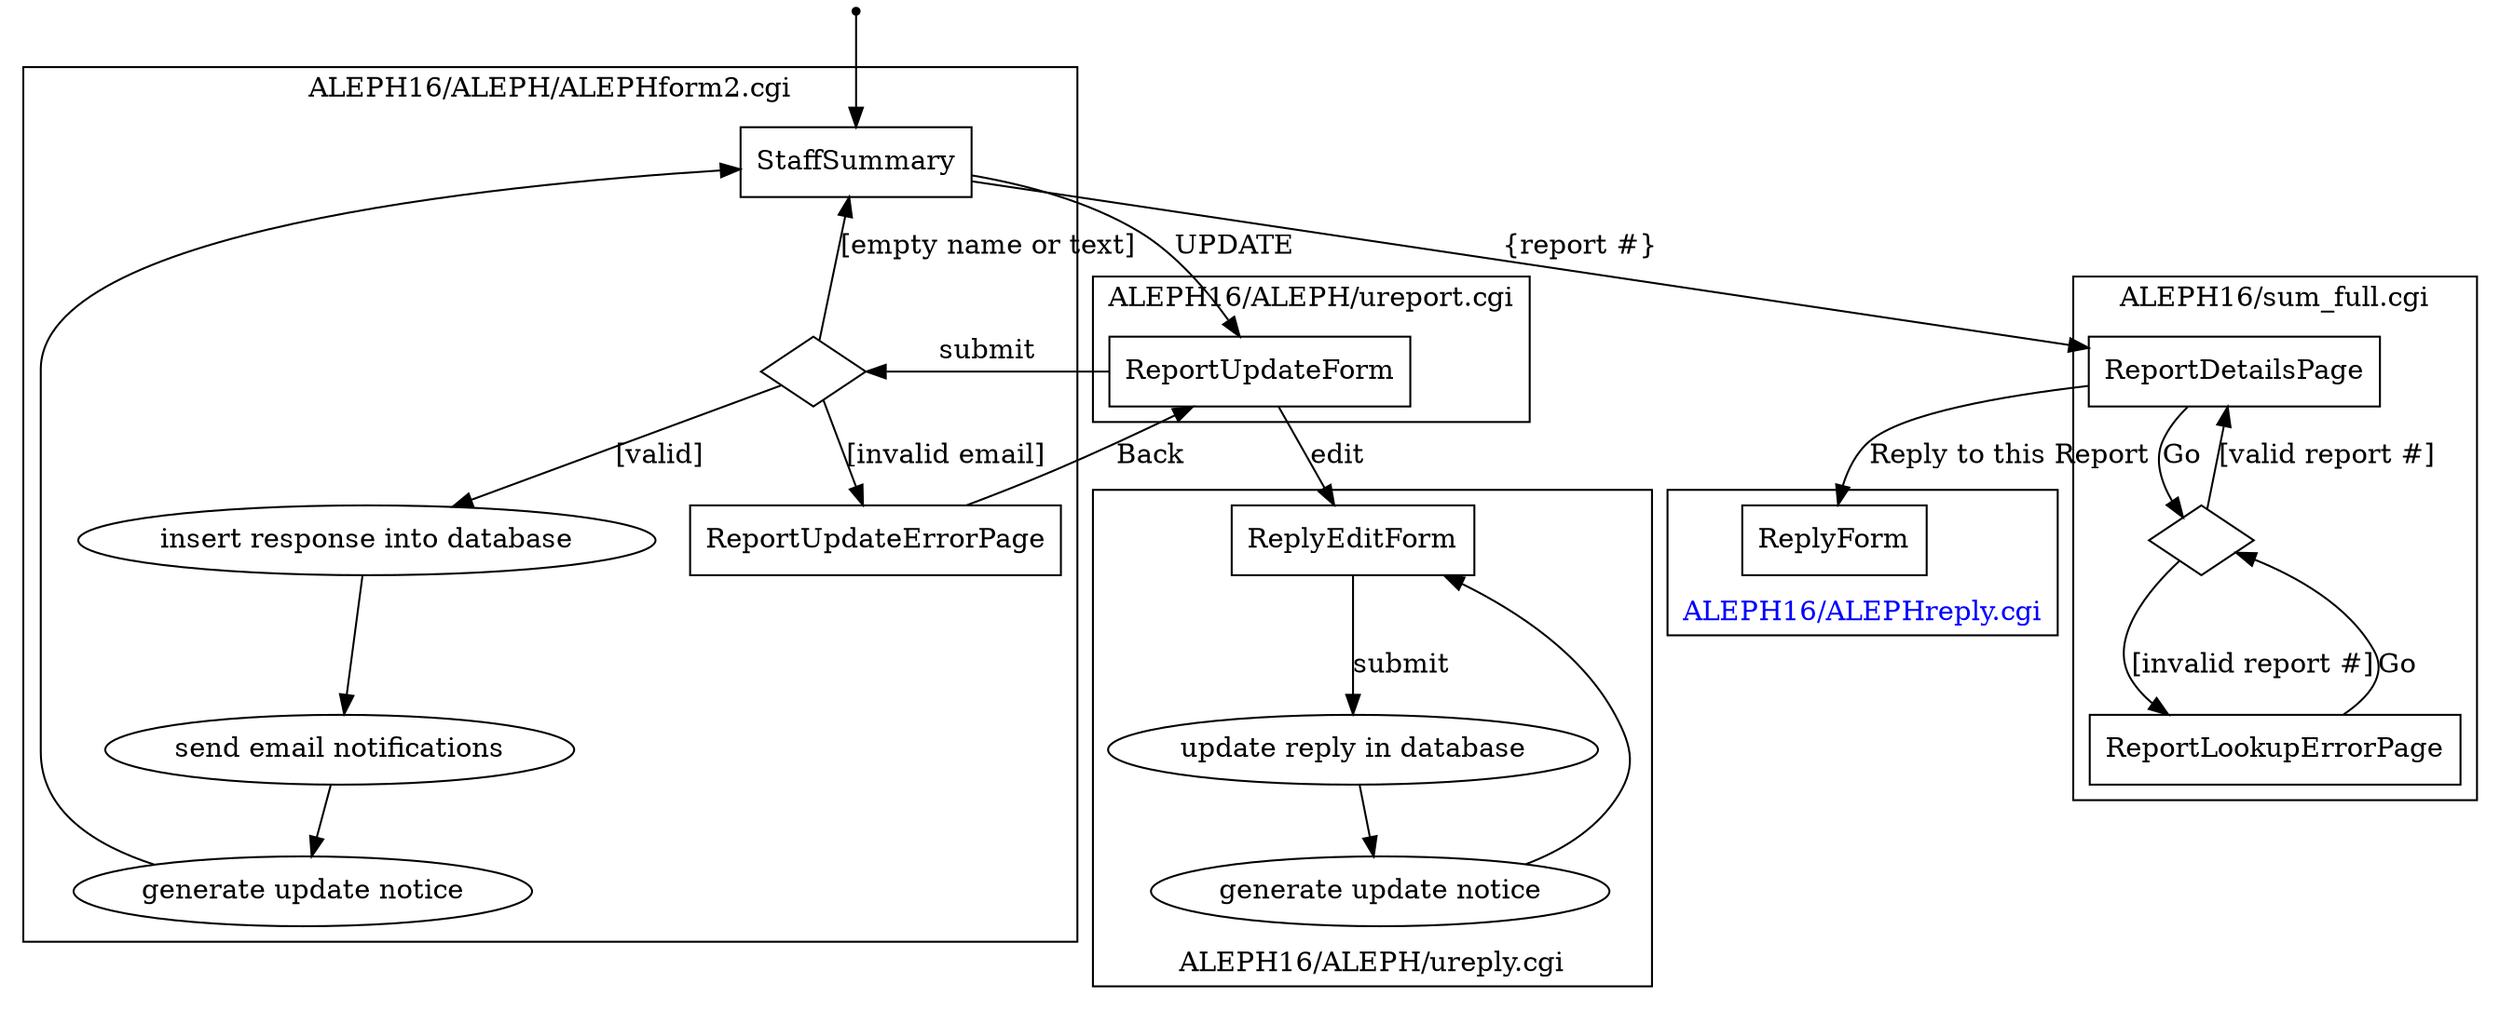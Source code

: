 // The AlephRx staff response and report updating process.

digraph {
    // pages
    node [
        shape = rect
    ]
    StaffSummary
    ReportUpdateErrorPage
    ReportUpdateForm
    ReplyEditForm
    ReplyForm
    ReportDetailsPage
    ReportLookupErrorPage

    // processes
    node [
        shape = ellipse
    ]
    insert_response [ label = "insert response into database" ]
    send_email [ label = "send email notifications" ]
    generate_report_update_notice [ label = "generate update notice" ]
    generate_reply_update_notice [ label = "generate update notice" ]
    update_reply [ label = "update reply in database" ]

    // error checking
    node [
        shape = diamond
        label = ""
    ]
    validate_response
    validate_report_number

    // set the starting page
    start [ shape = point ]
    start -> StaffSummary

    // application flow
    StaffSummary -> ReportUpdateForm [ label = "UPDATE" ]
    ReportUpdateForm -> validate_response [ label = "submit" ]
    validate_response -> insert_response [ label = "[valid]" ]
    validate_response -> ReportUpdateErrorPage [ label = "[invalid email]" ]
    ReportUpdateErrorPage -> ReportUpdateForm [ label = "Back" ]
    validate_response -> StaffSummary [ label = "[empty name or text]" ]
    insert_response -> send_email
    send_email -> generate_report_update_notice
    generate_report_update_notice -> StaffSummary
    
    StaffSummary -> ReportDetailsPage [ label = "{report #}" ]
    ReportDetailsPage -> validate_report_number [ label = "Go" ]
    validate_report_number -> ReportLookupErrorPage [ label = "[invalid report #]" ]
    ReportLookupErrorPage -> validate_report_number [ label = "Go" ]
    validate_report_number -> ReportDetailsPage [ label = "[valid report #]" ]
    ReportDetailsPage -> ReplyForm [ label = "Reply to this Report" ]

    ReportUpdateForm -> ReplyEditForm [ label = "edit" ]
    ReplyEditForm -> update_reply [ label = "submit" ]
    update_reply -> generate_reply_update_notice
    generate_reply_update_notice -> ReplyEditForm
    
    // group the pages and processes by which script handles them
    subgraph cluster_0 {
        label = "ALEPH16/ALEPH/ALEPHform2.cgi"
        // use rank = min to ensure this page is at the top of the diagram
        { rank = min; StaffSummary }
        ReportUpdateErrorPage
        validate_response
        insert_response
        send_email
        generate_report_update_notice
    }
    subgraph cluster_1 {
        label = "ALEPH16/ALEPH/ureport.cgi"
        ReportUpdateForm
    }
    subgraph cluster_2 {
        label = "ALEPH16/ALEPH/ureply.cgi"
        labelloc = b
        ReplyEditForm
        update_reply
        generate_reply_update_notice
    }
    subgraph cluster_3 {
        label = "ALEPH16/sum_full.cgi"
        ReportDetailsPage
        validate_report_number
        ReportLookupErrorPage
    }
    subgraph cluster_4 {
        label = "ALEPH16/ALEPHreply.cgi"
        labelloc = b
        // to link between diagrams
        URL = "submit.svg#ALEPHreply.cgi"
        fontcolor = blue
        ReplyForm
    }
}

